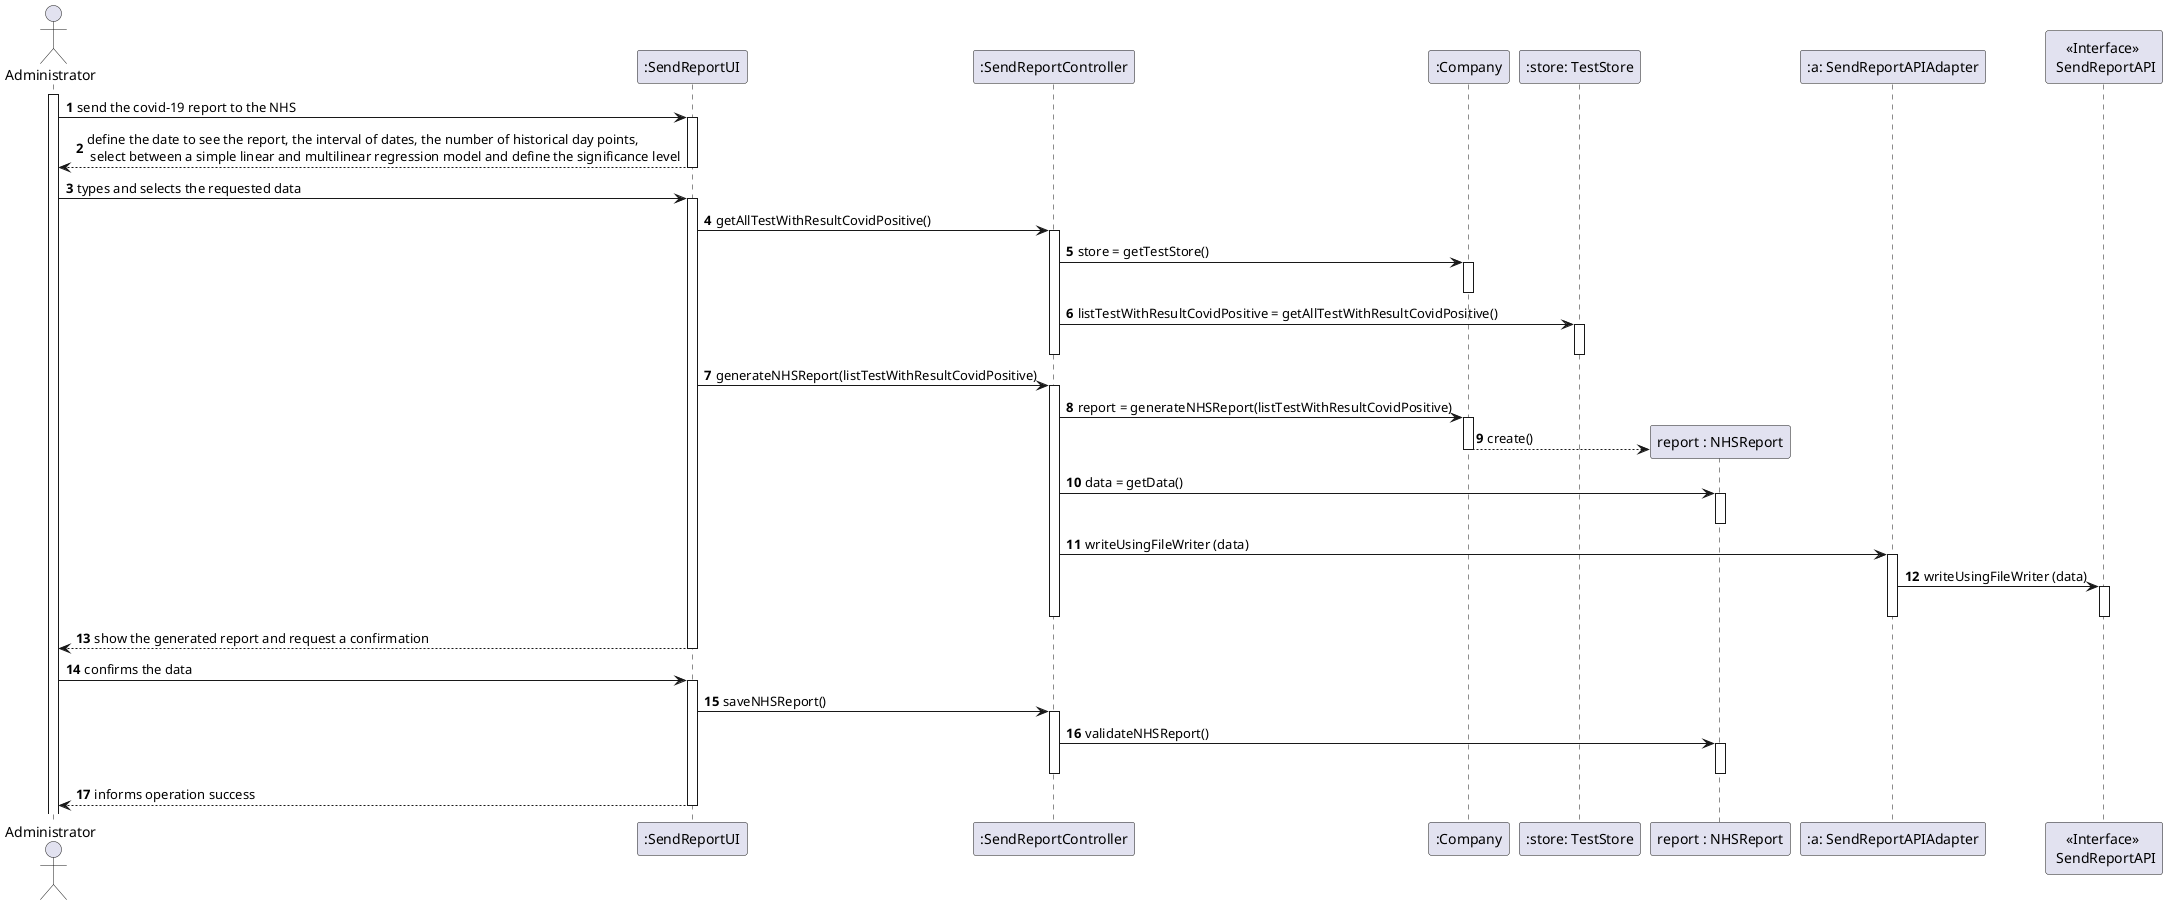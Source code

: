 @startuml
'https://plantuml.com/sequence-diagram

autonumber

actor "Administrator" as A
activate A


A -> ":SendReportUI" : send the covid-19 report to the NHS
activate ":SendReportUI"
":SendReportUI" --> A: define the date to see the report, the interval of dates, the number of historical day points, \n select between a simple linear and multilinear regression model and define the significance level
deactivate ":SendReportUI"

A -> ":SendReportUI" : types and selects the requested data
activate ":SendReportUI"
":SendReportUI" -> ":SendReportController": getAllTestWithResultCovidPositive()

activate ":SendReportController"
":SendReportController" -> ":Company" : store = getTestStore()
activate ":Company"
deactivate ":Company"

":SendReportController" -> ":store: TestStore" : listTestWithResultCovidPositive = getAllTestWithResultCovidPositive()
activate ":store: TestStore"
deactivate ":store: TestStore"

deactivate ":SendReportController"

":SendReportUI" -> ":SendReportController" : generateNHSReport(listTestWithResultCovidPositive)
activate ":SendReportController"

":SendReportController" -> ":Company" : report = generateNHSReport(listTestWithResultCovidPositive)
activate ":Company"

create "report : NHSReport"
":Company" --> "report : NHSReport" : create()

deactivate ":Company"

":SendReportController" -> "report : NHSReport": data = getData()
activate "report : NHSReport"
deactivate "report : NHSReport"

":SendReportController" -> ":a: SendReportAPIAdapter": writeUsingFileWriter (data)

activate ":a: SendReportAPIAdapter"

":a: SendReportAPIAdapter" -> "<<Interface>> \n SendReportAPI": writeUsingFileWriter (data)

activate "<<Interface>> \n SendReportAPI"
deactivate "<<Interface>> \n SendReportAPI"

deactivate ":a: SendReportAPIAdapter"

deactivate ":SendReportController"

":SendReportUI" --> A: show the generated report and request a confirmation
deactivate ":SendReportUI"

A -> ":SendReportUI": confirms the data
activate ":SendReportUI"

":SendReportUI" -> ":SendReportController": saveNHSReport()

activate ":SendReportController"

":SendReportController" -> "report : NHSReport" : validateNHSReport()
activate "report : NHSReport"
deactivate "report : NHSReport"

deactivate ":SendReportController"


":SendReportUI" --> A: informs operation success
deactivate ":SendReportUI"

@enduml